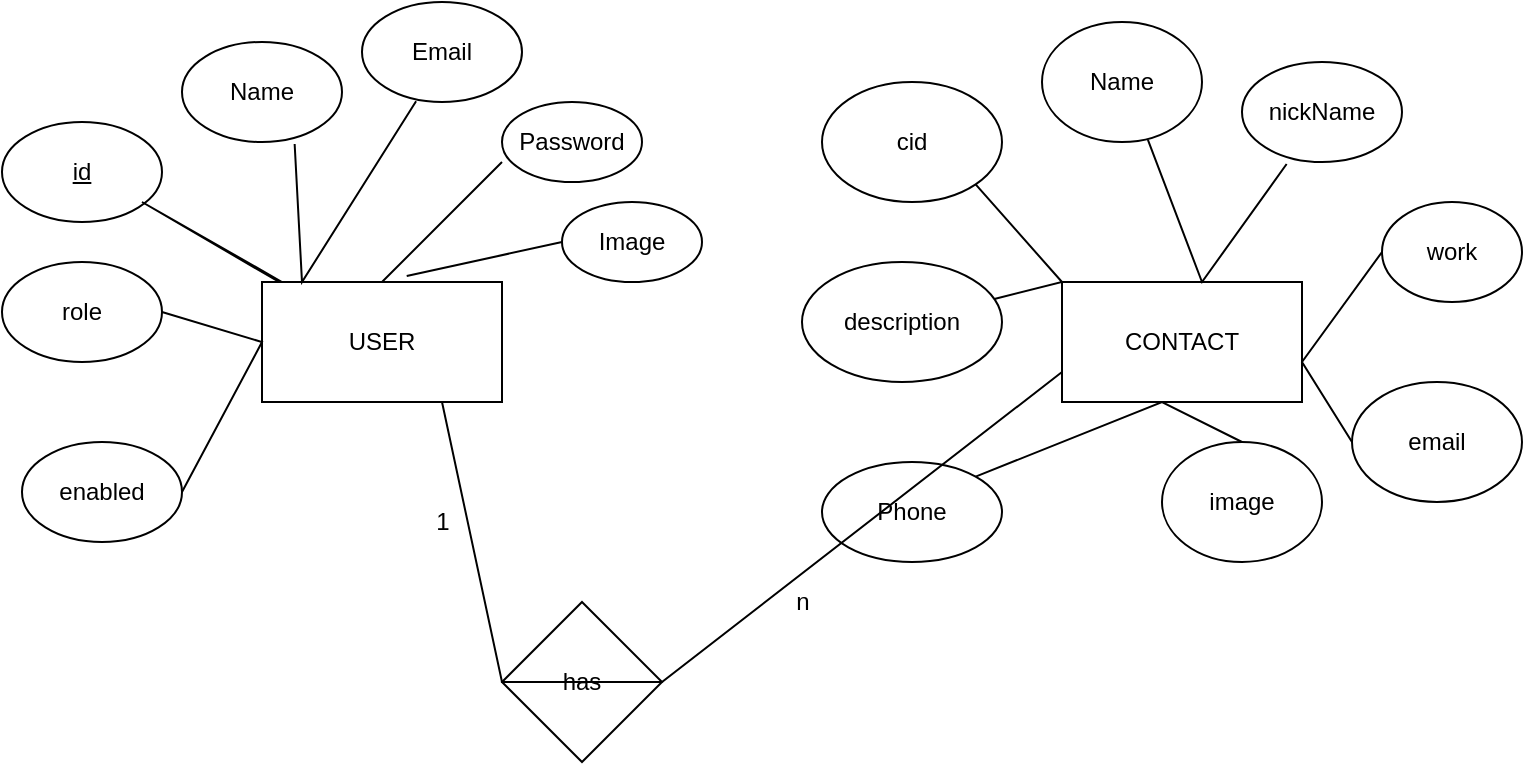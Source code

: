 <mxfile version="16.1.4" type="github">
  <diagram id="WwTaBYsYjVprVoLZ9nzU" name="Page-1">
    <mxGraphModel dx="475" dy="450" grid="1" gridSize="10" guides="1" tooltips="1" connect="1" arrows="1" fold="1" page="1" pageScale="1" pageWidth="850" pageHeight="1100" math="0" shadow="0">
      <root>
        <mxCell id="0" />
        <mxCell id="1" parent="0" />
        <mxCell id="gJO6tKAzrJcMqkcw1Agy-1" value="USER" style="rounded=0;whiteSpace=wrap;html=1;" vertex="1" parent="1">
          <mxGeometry x="140" y="200" width="120" height="60" as="geometry" />
        </mxCell>
        <mxCell id="gJO6tKAzrJcMqkcw1Agy-2" value="CONTACT" style="rounded=0;whiteSpace=wrap;html=1;" vertex="1" parent="1">
          <mxGeometry x="540" y="200" width="120" height="60" as="geometry" />
        </mxCell>
        <mxCell id="gJO6tKAzrJcMqkcw1Agy-3" value="&lt;u&gt;id&lt;/u&gt;" style="ellipse;whiteSpace=wrap;html=1;" vertex="1" parent="1">
          <mxGeometry x="10" y="120" width="80" height="50" as="geometry" />
        </mxCell>
        <mxCell id="gJO6tKAzrJcMqkcw1Agy-4" value="Name" style="ellipse;whiteSpace=wrap;html=1;" vertex="1" parent="1">
          <mxGeometry x="100" y="80" width="80" height="50" as="geometry" />
        </mxCell>
        <mxCell id="gJO6tKAzrJcMqkcw1Agy-5" value="Email" style="ellipse;whiteSpace=wrap;html=1;" vertex="1" parent="1">
          <mxGeometry x="190" y="60" width="80" height="50" as="geometry" />
        </mxCell>
        <mxCell id="gJO6tKAzrJcMqkcw1Agy-6" value="Password" style="ellipse;whiteSpace=wrap;html=1;" vertex="1" parent="1">
          <mxGeometry x="260" y="110" width="70" height="40" as="geometry" />
        </mxCell>
        <mxCell id="gJO6tKAzrJcMqkcw1Agy-7" value="Image" style="ellipse;whiteSpace=wrap;html=1;" vertex="1" parent="1">
          <mxGeometry x="290" y="160" width="70" height="40" as="geometry" />
        </mxCell>
        <mxCell id="gJO6tKAzrJcMqkcw1Agy-8" value="role" style="ellipse;whiteSpace=wrap;html=1;" vertex="1" parent="1">
          <mxGeometry x="10" y="190" width="80" height="50" as="geometry" />
        </mxCell>
        <mxCell id="gJO6tKAzrJcMqkcw1Agy-9" value="enabled" style="ellipse;whiteSpace=wrap;html=1;" vertex="1" parent="1">
          <mxGeometry x="20" y="280" width="80" height="50" as="geometry" />
        </mxCell>
        <mxCell id="gJO6tKAzrJcMqkcw1Agy-10" value="" style="endArrow=none;html=1;rounded=0;exitX=0.338;exitY=0.993;exitDx=0;exitDy=0;exitPerimeter=0;entryX=0.704;entryY=1.02;entryDx=0;entryDy=0;entryPerimeter=0;" edge="1" parent="1" source="gJO6tKAzrJcMqkcw1Agy-5" target="gJO6tKAzrJcMqkcw1Agy-4">
          <mxGeometry width="50" height="50" relative="1" as="geometry">
            <mxPoint x="150" y="260" as="sourcePoint" />
            <mxPoint x="200" y="210" as="targetPoint" />
            <Array as="points">
              <mxPoint x="160" y="200" />
            </Array>
          </mxGeometry>
        </mxCell>
        <mxCell id="gJO6tKAzrJcMqkcw1Agy-11" value="" style="endArrow=none;html=1;rounded=0;entryX=0.603;entryY=-0.05;entryDx=0;entryDy=0;exitX=0;exitY=0.5;exitDx=0;exitDy=0;entryPerimeter=0;" edge="1" parent="1" source="gJO6tKAzrJcMqkcw1Agy-7" target="gJO6tKAzrJcMqkcw1Agy-1">
          <mxGeometry width="50" height="50" relative="1" as="geometry">
            <mxPoint x="150" y="260" as="sourcePoint" />
            <mxPoint x="200" y="210" as="targetPoint" />
          </mxGeometry>
        </mxCell>
        <mxCell id="gJO6tKAzrJcMqkcw1Agy-12" value="" style="endArrow=none;html=1;rounded=0;exitX=0;exitY=0.75;exitDx=0;exitDy=0;exitPerimeter=0;" edge="1" parent="1" source="gJO6tKAzrJcMqkcw1Agy-6" target="gJO6tKAzrJcMqkcw1Agy-1">
          <mxGeometry width="50" height="50" relative="1" as="geometry">
            <mxPoint x="150" y="260" as="sourcePoint" />
            <mxPoint x="200" y="210" as="targetPoint" />
            <Array as="points">
              <mxPoint x="200" y="200" />
              <mxPoint x="150" y="200" />
              <mxPoint x="80" y="160" />
            </Array>
          </mxGeometry>
        </mxCell>
        <mxCell id="gJO6tKAzrJcMqkcw1Agy-13" value="" style="endArrow=none;html=1;rounded=0;entryX=1;entryY=0.5;entryDx=0;entryDy=0;exitX=1;exitY=0.5;exitDx=0;exitDy=0;" edge="1" parent="1" source="gJO6tKAzrJcMqkcw1Agy-9" target="gJO6tKAzrJcMqkcw1Agy-8">
          <mxGeometry width="50" height="50" relative="1" as="geometry">
            <mxPoint x="150" y="260" as="sourcePoint" />
            <mxPoint x="200" y="210" as="targetPoint" />
            <Array as="points">
              <mxPoint x="140" y="230" />
            </Array>
          </mxGeometry>
        </mxCell>
        <mxCell id="gJO6tKAzrJcMqkcw1Agy-14" value="cid" style="ellipse;whiteSpace=wrap;html=1;" vertex="1" parent="1">
          <mxGeometry x="420" y="100" width="90" height="60" as="geometry" />
        </mxCell>
        <mxCell id="gJO6tKAzrJcMqkcw1Agy-15" value="Name" style="ellipse;whiteSpace=wrap;html=1;" vertex="1" parent="1">
          <mxGeometry x="530" y="70" width="80" height="60" as="geometry" />
        </mxCell>
        <mxCell id="gJO6tKAzrJcMqkcw1Agy-16" value="nickName" style="ellipse;whiteSpace=wrap;html=1;" vertex="1" parent="1">
          <mxGeometry x="630" y="90" width="80" height="50" as="geometry" />
        </mxCell>
        <mxCell id="gJO6tKAzrJcMqkcw1Agy-17" value="work" style="ellipse;whiteSpace=wrap;html=1;" vertex="1" parent="1">
          <mxGeometry x="700" y="160" width="70" height="50" as="geometry" />
        </mxCell>
        <mxCell id="gJO6tKAzrJcMqkcw1Agy-18" value="email" style="ellipse;whiteSpace=wrap;html=1;" vertex="1" parent="1">
          <mxGeometry x="685" y="250" width="85" height="60" as="geometry" />
        </mxCell>
        <mxCell id="gJO6tKAzrJcMqkcw1Agy-19" value="image" style="ellipse;whiteSpace=wrap;html=1;" vertex="1" parent="1">
          <mxGeometry x="590" y="280" width="80" height="60" as="geometry" />
        </mxCell>
        <mxCell id="gJO6tKAzrJcMqkcw1Agy-20" value="description" style="ellipse;whiteSpace=wrap;html=1;" vertex="1" parent="1">
          <mxGeometry x="410" y="190" width="100" height="60" as="geometry" />
        </mxCell>
        <mxCell id="gJO6tKAzrJcMqkcw1Agy-21" value="Phone" style="ellipse;whiteSpace=wrap;html=1;" vertex="1" parent="1">
          <mxGeometry x="420" y="290" width="90" height="50" as="geometry" />
        </mxCell>
        <mxCell id="gJO6tKAzrJcMqkcw1Agy-22" value="" style="endArrow=none;html=1;rounded=0;entryX=0.662;entryY=0.983;entryDx=0;entryDy=0;entryPerimeter=0;exitX=0.279;exitY=1.02;exitDx=0;exitDy=0;exitPerimeter=0;" edge="1" parent="1" source="gJO6tKAzrJcMqkcw1Agy-16" target="gJO6tKAzrJcMqkcw1Agy-15">
          <mxGeometry width="50" height="50" relative="1" as="geometry">
            <mxPoint x="630" y="260" as="sourcePoint" />
            <mxPoint x="680" y="210" as="targetPoint" />
            <Array as="points">
              <mxPoint x="610" y="200" />
            </Array>
          </mxGeometry>
        </mxCell>
        <mxCell id="gJO6tKAzrJcMqkcw1Agy-23" value="" style="endArrow=none;html=1;rounded=0;entryX=0;entryY=0.5;entryDx=0;entryDy=0;exitX=0;exitY=0.5;exitDx=0;exitDy=0;" edge="1" parent="1" source="gJO6tKAzrJcMqkcw1Agy-18" target="gJO6tKAzrJcMqkcw1Agy-17">
          <mxGeometry width="50" height="50" relative="1" as="geometry">
            <mxPoint x="630" y="260" as="sourcePoint" />
            <mxPoint x="680" y="210" as="targetPoint" />
            <Array as="points">
              <mxPoint x="660" y="240" />
            </Array>
          </mxGeometry>
        </mxCell>
        <mxCell id="gJO6tKAzrJcMqkcw1Agy-25" value="" style="endArrow=none;html=1;rounded=0;exitX=0.5;exitY=0;exitDx=0;exitDy=0;entryX=1;entryY=0;entryDx=0;entryDy=0;" edge="1" parent="1" source="gJO6tKAzrJcMqkcw1Agy-19" target="gJO6tKAzrJcMqkcw1Agy-21">
          <mxGeometry width="50" height="50" relative="1" as="geometry">
            <mxPoint x="630" y="260" as="sourcePoint" />
            <mxPoint x="680" y="210" as="targetPoint" />
            <Array as="points">
              <mxPoint x="590" y="260" />
            </Array>
          </mxGeometry>
        </mxCell>
        <mxCell id="gJO6tKAzrJcMqkcw1Agy-26" value="" style="endArrow=none;html=1;rounded=0;entryX=1;entryY=1;entryDx=0;entryDy=0;" edge="1" parent="1" source="gJO6tKAzrJcMqkcw1Agy-20" target="gJO6tKAzrJcMqkcw1Agy-14">
          <mxGeometry width="50" height="50" relative="1" as="geometry">
            <mxPoint x="630" y="260" as="sourcePoint" />
            <mxPoint x="680" y="210" as="targetPoint" />
            <Array as="points">
              <mxPoint x="540" y="200" />
            </Array>
          </mxGeometry>
        </mxCell>
        <mxCell id="gJO6tKAzrJcMqkcw1Agy-27" value="has" style="rhombus;whiteSpace=wrap;html=1;" vertex="1" parent="1">
          <mxGeometry x="260" y="360" width="80" height="80" as="geometry" />
        </mxCell>
        <mxCell id="gJO6tKAzrJcMqkcw1Agy-28" value="" style="endArrow=none;html=1;rounded=0;entryX=0.75;entryY=1;entryDx=0;entryDy=0;exitX=0;exitY=0.75;exitDx=0;exitDy=0;" edge="1" parent="1" source="gJO6tKAzrJcMqkcw1Agy-2" target="gJO6tKAzrJcMqkcw1Agy-1">
          <mxGeometry width="50" height="50" relative="1" as="geometry">
            <mxPoint x="380" y="340" as="sourcePoint" />
            <mxPoint x="430" y="290" as="targetPoint" />
            <Array as="points">
              <mxPoint x="340" y="400" />
              <mxPoint x="260" y="400" />
            </Array>
          </mxGeometry>
        </mxCell>
        <mxCell id="gJO6tKAzrJcMqkcw1Agy-29" value="1" style="text;html=1;align=center;verticalAlign=middle;resizable=0;points=[];autosize=1;strokeColor=none;fillColor=none;" vertex="1" parent="1">
          <mxGeometry x="220" y="310" width="20" height="20" as="geometry" />
        </mxCell>
        <mxCell id="gJO6tKAzrJcMqkcw1Agy-30" value="n" style="text;html=1;align=center;verticalAlign=middle;resizable=0;points=[];autosize=1;strokeColor=none;fillColor=none;" vertex="1" parent="1">
          <mxGeometry x="400" y="350" width="20" height="20" as="geometry" />
        </mxCell>
      </root>
    </mxGraphModel>
  </diagram>
</mxfile>
